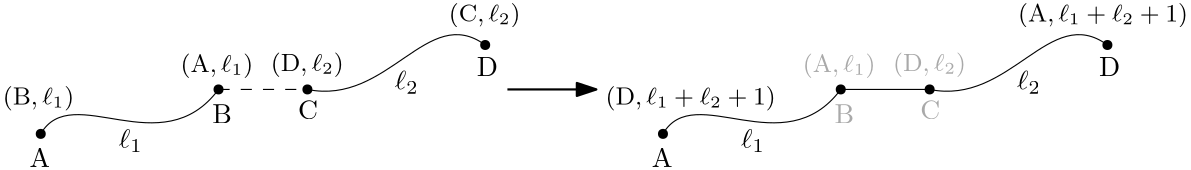 <?xml version="1.0"?>
<!DOCTYPE ipe SYSTEM "ipe.dtd">
<ipe version="70206" creator="Ipe 7.2.6">
<info created="D:20220126231354" modified="D:20220126231354"/>
<ipestyle name="basic">
<symbol name="arrow/arc(spx)">
<path stroke="sym-stroke" fill="sym-stroke" pen="sym-pen">
0 0 m
-1 0.333 l
-1 -0.333 l
h
</path>
</symbol>
<symbol name="arrow/farc(spx)">
<path stroke="sym-stroke" fill="white" pen="sym-pen">
0 0 m
-1 0.333 l
-1 -0.333 l
h
</path>
</symbol>
<symbol name="arrow/ptarc(spx)">
<path stroke="sym-stroke" fill="sym-stroke" pen="sym-pen">
0 0 m
-1 0.333 l
-0.8 0 l
-1 -0.333 l
h
</path>
</symbol>
<symbol name="arrow/fptarc(spx)">
<path stroke="sym-stroke" fill="white" pen="sym-pen">
0 0 m
-1 0.333 l
-0.8 0 l
-1 -0.333 l
h
</path>
</symbol>
<symbol name="mark/circle(sx)" transformations="translations">
<path fill="sym-stroke">
0.6 0 0 0.6 0 0 e
0.4 0 0 0.4 0 0 e
</path>
</symbol>
<symbol name="mark/disk(sx)" transformations="translations">
<path fill="sym-stroke">
0.6 0 0 0.6 0 0 e
</path>
</symbol>
<symbol name="mark/fdisk(sfx)" transformations="translations">
<group>
<path fill="sym-fill">
0.5 0 0 0.5 0 0 e
</path>
<path fill="sym-stroke" fillrule="eofill">
0.6 0 0 0.6 0 0 e
0.4 0 0 0.4 0 0 e
</path>
</group>
</symbol>
<symbol name="mark/box(sx)" transformations="translations">
<path fill="sym-stroke" fillrule="eofill">
-0.6 -0.6 m
0.6 -0.6 l
0.6 0.6 l
-0.6 0.6 l
h
-0.4 -0.4 m
0.4 -0.4 l
0.4 0.4 l
-0.4 0.4 l
h
</path>
</symbol>
<symbol name="mark/square(sx)" transformations="translations">
<path fill="sym-stroke">
-0.6 -0.6 m
0.6 -0.6 l
0.6 0.6 l
-0.6 0.6 l
h
</path>
</symbol>
<symbol name="mark/fsquare(sfx)" transformations="translations">
<group>
<path fill="sym-fill">
-0.5 -0.5 m
0.5 -0.5 l
0.5 0.5 l
-0.5 0.5 l
h
</path>
<path fill="sym-stroke" fillrule="eofill">
-0.6 -0.6 m
0.6 -0.6 l
0.6 0.6 l
-0.6 0.6 l
h
-0.4 -0.4 m
0.4 -0.4 l
0.4 0.4 l
-0.4 0.4 l
h
</path>
</group>
</symbol>
<symbol name="mark/cross(sx)" transformations="translations">
<group>
<path fill="sym-stroke">
-0.43 -0.57 m
0.57 0.43 l
0.43 0.57 l
-0.57 -0.43 l
h
</path>
<path fill="sym-stroke">
-0.43 0.57 m
0.57 -0.43 l
0.43 -0.57 l
-0.57 0.43 l
h
</path>
</group>
</symbol>
<symbol name="arrow/fnormal(spx)">
<path stroke="sym-stroke" fill="white" pen="sym-pen">
0 0 m
-1 0.333 l
-1 -0.333 l
h
</path>
</symbol>
<symbol name="arrow/pointed(spx)">
<path stroke="sym-stroke" fill="sym-stroke" pen="sym-pen">
0 0 m
-1 0.333 l
-0.8 0 l
-1 -0.333 l
h
</path>
</symbol>
<symbol name="arrow/fpointed(spx)">
<path stroke="sym-stroke" fill="white" pen="sym-pen">
0 0 m
-1 0.333 l
-0.8 0 l
-1 -0.333 l
h
</path>
</symbol>
<symbol name="arrow/linear(spx)">
<path stroke="sym-stroke" pen="sym-pen">
-1 0.333 m
0 0 l
-1 -0.333 l
</path>
</symbol>
<symbol name="arrow/fdouble(spx)">
<path stroke="sym-stroke" fill="white" pen="sym-pen">
0 0 m
-1 0.333 l
-1 -0.333 l
h
-1 0 m
-2 0.333 l
-2 -0.333 l
h
</path>
</symbol>
<symbol name="arrow/double(spx)">
<path stroke="sym-stroke" fill="sym-stroke" pen="sym-pen">
0 0 m
-1 0.333 l
-1 -0.333 l
h
-1 0 m
-2 0.333 l
-2 -0.333 l
h
</path>
</symbol>
<pen name="heavier" value="0.8"/>
<pen name="fat" value="1.2"/>
<pen name="ultrafat" value="2"/>
<symbolsize name="large" value="5"/>
<symbolsize name="small" value="2"/>
<symbolsize name="tiny" value="1.1"/>
<arrowsize name="large" value="10"/>
<arrowsize name="small" value="5"/>
<arrowsize name="tiny" value="3"/>
<color name="red" value="1 0 0"/>
<color name="green" value="0 1 0"/>
<color name="blue" value="0 0 1"/>
<color name="yellow" value="1 1 0"/>
<color name="orange" value="1 0.647 0"/>
<color name="gold" value="1 0.843 0"/>
<color name="purple" value="0.627 0.125 0.941"/>
<color name="gray" value="0.745"/>
<color name="brown" value="0.647 0.165 0.165"/>
<color name="navy" value="0 0 0.502"/>
<color name="pink" value="1 0.753 0.796"/>
<color name="seagreen" value="0.18 0.545 0.341"/>
<color name="turquoise" value="0.251 0.878 0.816"/>
<color name="violet" value="0.933 0.51 0.933"/>
<color name="darkblue" value="0 0 0.545"/>
<color name="darkcyan" value="0 0.545 0.545"/>
<color name="darkgray" value="0.663"/>
<color name="darkgreen" value="0 0.392 0"/>
<color name="darkmagenta" value="0.545 0 0.545"/>
<color name="darkorange" value="1 0.549 0"/>
<color name="darkred" value="0.545 0 0"/>
<color name="lightblue" value="0.678 0.847 0.902"/>
<color name="lightcyan" value="0.878 1 1"/>
<color name="lightgray" value="0.827"/>
<color name="lightgreen" value="0.565 0.933 0.565"/>
<color name="lightyellow" value="1 1 0.878"/>
<dashstyle name="dashed" value="[4] 0"/>
<dashstyle name="dotted" value="[1 3] 0"/>
<dashstyle name="dash dotted" value="[4 2 1 2] 0"/>
<dashstyle name="dash dot dotted" value="[4 2 1 2 1 2] 0"/>
<textsize name="large" value="\large"/>
<textsize name="Large" value="\Large"/>
<textsize name="LARGE" value="\LARGE"/>
<textsize name="huge" value="\huge"/>
<textsize name="Huge" value="\Huge"/>
<textsize name="small" value="\small"/>
<textsize name="footnote" value="\footnotesize"/>
<textsize name="tiny" value="\tiny"/>
<textstyle name="center" begin="\begin{center}" end="\end{center}"/>
<textstyle name="itemize" begin="\begin{itemize}" end="\end{itemize}"/>
<textstyle name="item" begin="\begin{itemize}\item{}" end="\end{itemize}"/>
<gridsize name="4 pts" value="4"/>
<gridsize name="8 pts (~3 mm)" value="8"/>
<gridsize name="16 pts (~6 mm)" value="16"/>
<gridsize name="32 pts (~12 mm)" value="32"/>
<gridsize name="10 pts (~3.5 mm)" value="10"/>
<gridsize name="20 pts (~7 mm)" value="20"/>
<gridsize name="14 pts (~5 mm)" value="14"/>
<gridsize name="28 pts (~10 mm)" value="28"/>
<gridsize name="56 pts (~20 mm)" value="56"/>
<anglesize name="90 deg" value="90"/>
<anglesize name="60 deg" value="60"/>
<anglesize name="45 deg" value="45"/>
<anglesize name="30 deg" value="30"/>
<anglesize name="22.5 deg" value="22.5"/>
<opacity name="10%" value="0.1"/>
<opacity name="30%" value="0.3"/>
<opacity name="50%" value="0.5"/>
<opacity name="75%" value="0.75"/>
<tiling name="falling" angle="-60" step="4" width="1"/>
<tiling name="rising" angle="30" step="4" width="1"/>
</ipestyle>
<page>
<layer name="alpha"/>
<view layers="alpha" active="alpha"/>
<use layer="alpha" name="mark/disk(sx)" pos="64 640" size="normal" stroke="black"/>
<use name="mark/disk(sx)" pos="160 656" size="normal" stroke="black"/>
<use name="mark/disk(sx)" pos="128 656" size="normal" stroke="black"/>
<use name="mark/disk(sx)" pos="224 672" size="normal" stroke="black"/>
<path stroke="black">
64 640 m
75.2517 659.572
107.549 628.518
128 656 c
</path>
<path stroke="black">
160 656 m
189.119 650.049
203.197 687.314
224 672 c
</path>
<path stroke="black" dash="dashed">
128 656 m
160 656 l
</path>
<text matrix="1 0 0 1 -1.24219 4.14063" transformations="translations" pos="61.1736 623.963" stroke="black" type="label" width="7.472" height="6.808" depth="0" valign="baseline">A</text>
<text transformations="translations" pos="125.767 643.838" stroke="black" type="label" width="7.057" height="6.808" depth="0" valign="baseline">B</text>
<text matrix="1 0 0 1 -0.63702 -1.91106" transformations="translations" pos="157.236 647.15" stroke="black" type="label" width="7.195" height="6.808" depth="0" valign="baseline">C</text>
<text transformations="translations" pos="221.002 660.814" stroke="black" type="label" width="7.61" height="6.808" depth="0" valign="baseline">D</text>
<text matrix="1 0 0 1 1.59255 -19.4291" transformations="translations" pos="90.4642 654.354" stroke="black" type="label" width="8.62" height="6.923" depth="1.49" valign="baseline" style="math">\ell_1</text>
<text matrix="1 0 0 1 6.3702 -17.8366" transformations="translations" pos="185.062 673.783" stroke="black" type="label" width="8.62" height="6.923" depth="1.49" valign="baseline" style="math">\ell_2</text>
<text matrix="1 0 0 1 -0.31851 -7.00722" transformations="translations" pos="50.6505 657.539" stroke="black" type="label" width="25.746" height="6.726" depth="2.24" valign="baseline" size="small" style="math">(\textrm{B}, \ell_1)</text>
<text matrix="1 0 0 1 63.702 4.7781" transformations="translations" pos="50.6505 657.539" stroke="black" type="label" width="26.13" height="6.726" depth="2.24" valign="baseline" size="small" style="math">(\textrm{A}, \ell_1)</text>
<text matrix="1 0 0 1 96.1899 5.09653" transformations="translations" pos="50.6505 657.539" stroke="black" type="label" width="26.258" height="6.726" depth="2.24" valign="baseline" size="small" style="math">(\textrm{D}, \ell_2)</text>
<text matrix="1 0 0 1 160.21 22.9331" transformations="translations" pos="50.6505 657.539" stroke="black" type="label" width="25.875" height="6.726" depth="2.24" valign="baseline" size="small" style="math">(\textrm{C}, \ell_2)</text>
<use matrix="1 0 0 1 224 0" name="mark/disk(sx)" pos="64 640" size="normal" stroke="black"/>
<use matrix="1 0 0 1 224 0" name="mark/disk(sx)" pos="160 656" size="normal" stroke="black"/>
<use matrix="1 0 0 1 224 0" name="mark/disk(sx)" pos="128 656" size="normal" stroke="black"/>
<use matrix="1 0 0 1 224 0" name="mark/disk(sx)" pos="224 672" size="normal" stroke="black"/>
<path matrix="1 0 0 1 224 0" stroke="black">
64 640 m
75.2517 659.572
107.549 628.518
128 656 c
</path>
<path matrix="1 0 0 1 224 0" stroke="black">
160 656 m
189.119 650.049
203.197 687.314
224 672 c
</path>
<path matrix="1 0 0 1 224 0" stroke="black">
128 656 m
160 656 l
</path>
<text matrix="1 0 0 1 222.758 4.14063" transformations="translations" pos="61.1736 623.963" stroke="black" type="label" width="7.472" height="6.808" depth="0" valign="baseline">A</text>
<text matrix="1 0 0 1 224 0" transformations="translations" pos="125.767 643.838" stroke="darkgray" type="label" width="7.057" height="6.808" depth="0" valign="baseline">B</text>
<text matrix="1 0 0 1 223.363 -1.91106" transformations="translations" pos="157.236 647.15" stroke="darkgray" type="label" width="7.195" height="6.808" depth="0" valign="baseline">C</text>
<text matrix="1 0 0 1 224 0" transformations="translations" pos="221.002 660.814" stroke="black" type="label" width="7.61" height="6.808" depth="0" valign="baseline">D</text>
<text matrix="1 0 0 1 225.593 -19.4291" transformations="translations" pos="90.4642 654.354" stroke="black" type="label" width="8.62" height="6.923" depth="1.49" valign="baseline" style="math">\ell_1</text>
<text matrix="1 0 0 1 230.37 -17.8366" transformations="translations" pos="185.062 673.783" stroke="black" type="label" width="8.62" height="6.923" depth="1.49" valign="baseline" style="math">\ell_2</text>
<text matrix="1 0 0 1 216.642 -7.00722" transformations="translations" pos="50.6505 657.539" stroke="black" type="label" width="61.349" height="6.726" depth="2.24" valign="baseline" size="small" style="math">(\textrm{D}, \ell_1 + \ell_2 + 1)</text>
<text matrix="1 0 0 1 287.702 4.7781" transformations="translations" pos="50.6505 657.539" stroke="darkgray" type="label" width="26.13" height="6.726" depth="2.24" valign="baseline" size="small" style="math">(\textrm{A}, \ell_1)</text>
<text matrix="1 0 0 1 320.19 5.09653" transformations="translations" pos="50.6505 657.539" stroke="darkgray" type="label" width="26.258" height="6.726" depth="2.24" valign="baseline" size="small" style="math">(\textrm{D}, \ell_2)</text>
<text matrix="1 0 0 1 365.163 22.9331" transformations="translations" pos="50.6505 657.539" stroke="black" type="label" width="61.22" height="6.726" depth="2.24" valign="baseline" size="small" style="math">(\textrm{A}, \ell_1 + \ell_2 + 1)</text>
<path matrix="2 0 0 2 -248 -656" stroke="black" pen="heavier" arrow="normal/normal">
240 656 m
256 656 l
</path>
</page>
</ipe>
